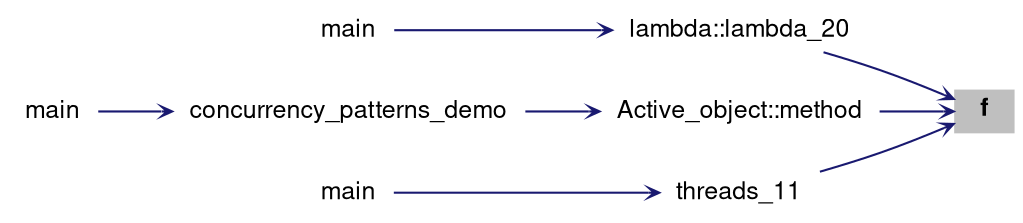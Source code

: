 digraph "f"
{
 // LATEX_PDF_SIZE
  bgcolor="transparent";
  edge [fontname="Helvetica,Arial,sans-serif",fontsize=15,labelfontsize=15 arrowhead=open arrowtail=open arrowsize=0.5];
  node [fontname="Helvetica,Arial,sans-serif",fontsize=15,fontsize=12 shape=plaintext];
  rankdir="RL";
  Node1 [label=<<b>f</b>>,height=0.2,width=0.4,color="black", fillcolor="grey75", style="filled", fontcolor="black",tooltip=" "];
  Node1 -> Node2 [dir="back",color="midnightblue",style="solid"];
  Node2 [label="lambda::lambda_20",height=0.2,width=0.4,color="black",URL="$namespacelambda.html#a2cde9dac3329de71cbb605b62602b904",tooltip=" "];
  Node2 -> Node3 [dir="back",color="midnightblue",style="solid"];
  Node3 [label="main",height=0.2,width=0.4,color="black",URL="$20_8cpp.html#ae66f6b31b5ad750f1fe042a706a4e3d4",tooltip=" "];
  Node1 -> Node4 [dir="back",color="midnightblue",style="solid"];
  Node4 [label="Active_object::method",height=0.2,width=0.4,color="black",URL="$structActive__object.html#ac125fd7860055c3a289b68ae39488714",tooltip=" "];
  Node4 -> Node5 [dir="back",color="midnightblue",style="solid"];
  Node5 [label="concurrency_patterns_demo",height=0.2,width=0.4,color="black",URL="$group__CC.html#ga3e57442badb533d55c8d3d3a05465030",tooltip=" "];
  Node5 -> Node6 [dir="back",color="midnightblue",style="solid"];
  Node6 [label="main",height=0.2,width=0.4,color="black",URL="$group__DP.html#gae66f6b31b5ad750f1fe042a706a4e3d4",tooltip=" "];
  Node1 -> Node7 [dir="back",color="midnightblue",style="solid"];
  Node7 [label="threads_11",height=0.2,width=0.4,color="black",URL="$group__threads11.html#ga6d132ee45948dcf65ae3ecd9177f6725",tooltip=" "];
  Node7 -> Node8 [dir="back",color="midnightblue",style="solid"];
  Node8 [label="main",height=0.2,width=0.4,color="black",URL="$group__CPP11.html#ga840291bc02cba5474a4cb46a9b9566fe",tooltip=" "];
}
